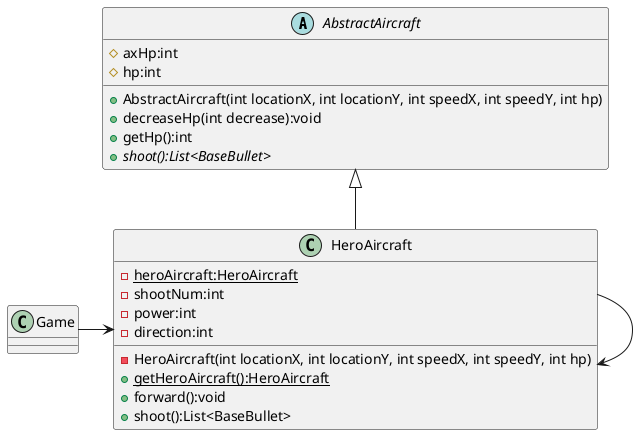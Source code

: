@startuml
'https://plantuml.com/class-diagram

abstract class AbstractAircraft
{
	# axHp:int
    # hp:int
    + AbstractAircraft(int locationX, int locationY, int speedX, int speedY, int hp)
    + decreaseHp(int decrease):void
    + getHp():int
    + {abstract} shoot():List<BaseBullet>
 }

class Game{
}

class HeroAircraft{
    -{static}heroAircraft:HeroAircraft
    - shootNum:int
    - power:int
    - direction:int
    - HeroAircraft(int locationX, int locationY, int speedX, int speedY, int hp)
    +{static}getHeroAircraft():HeroAircraft
    + forward():void
    + shoot():List<BaseBullet>
}


Game -> HeroAircraft
AbstractAircraft <|-- HeroAircraft
HeroAircraft --> HeroAircraft

@enduml